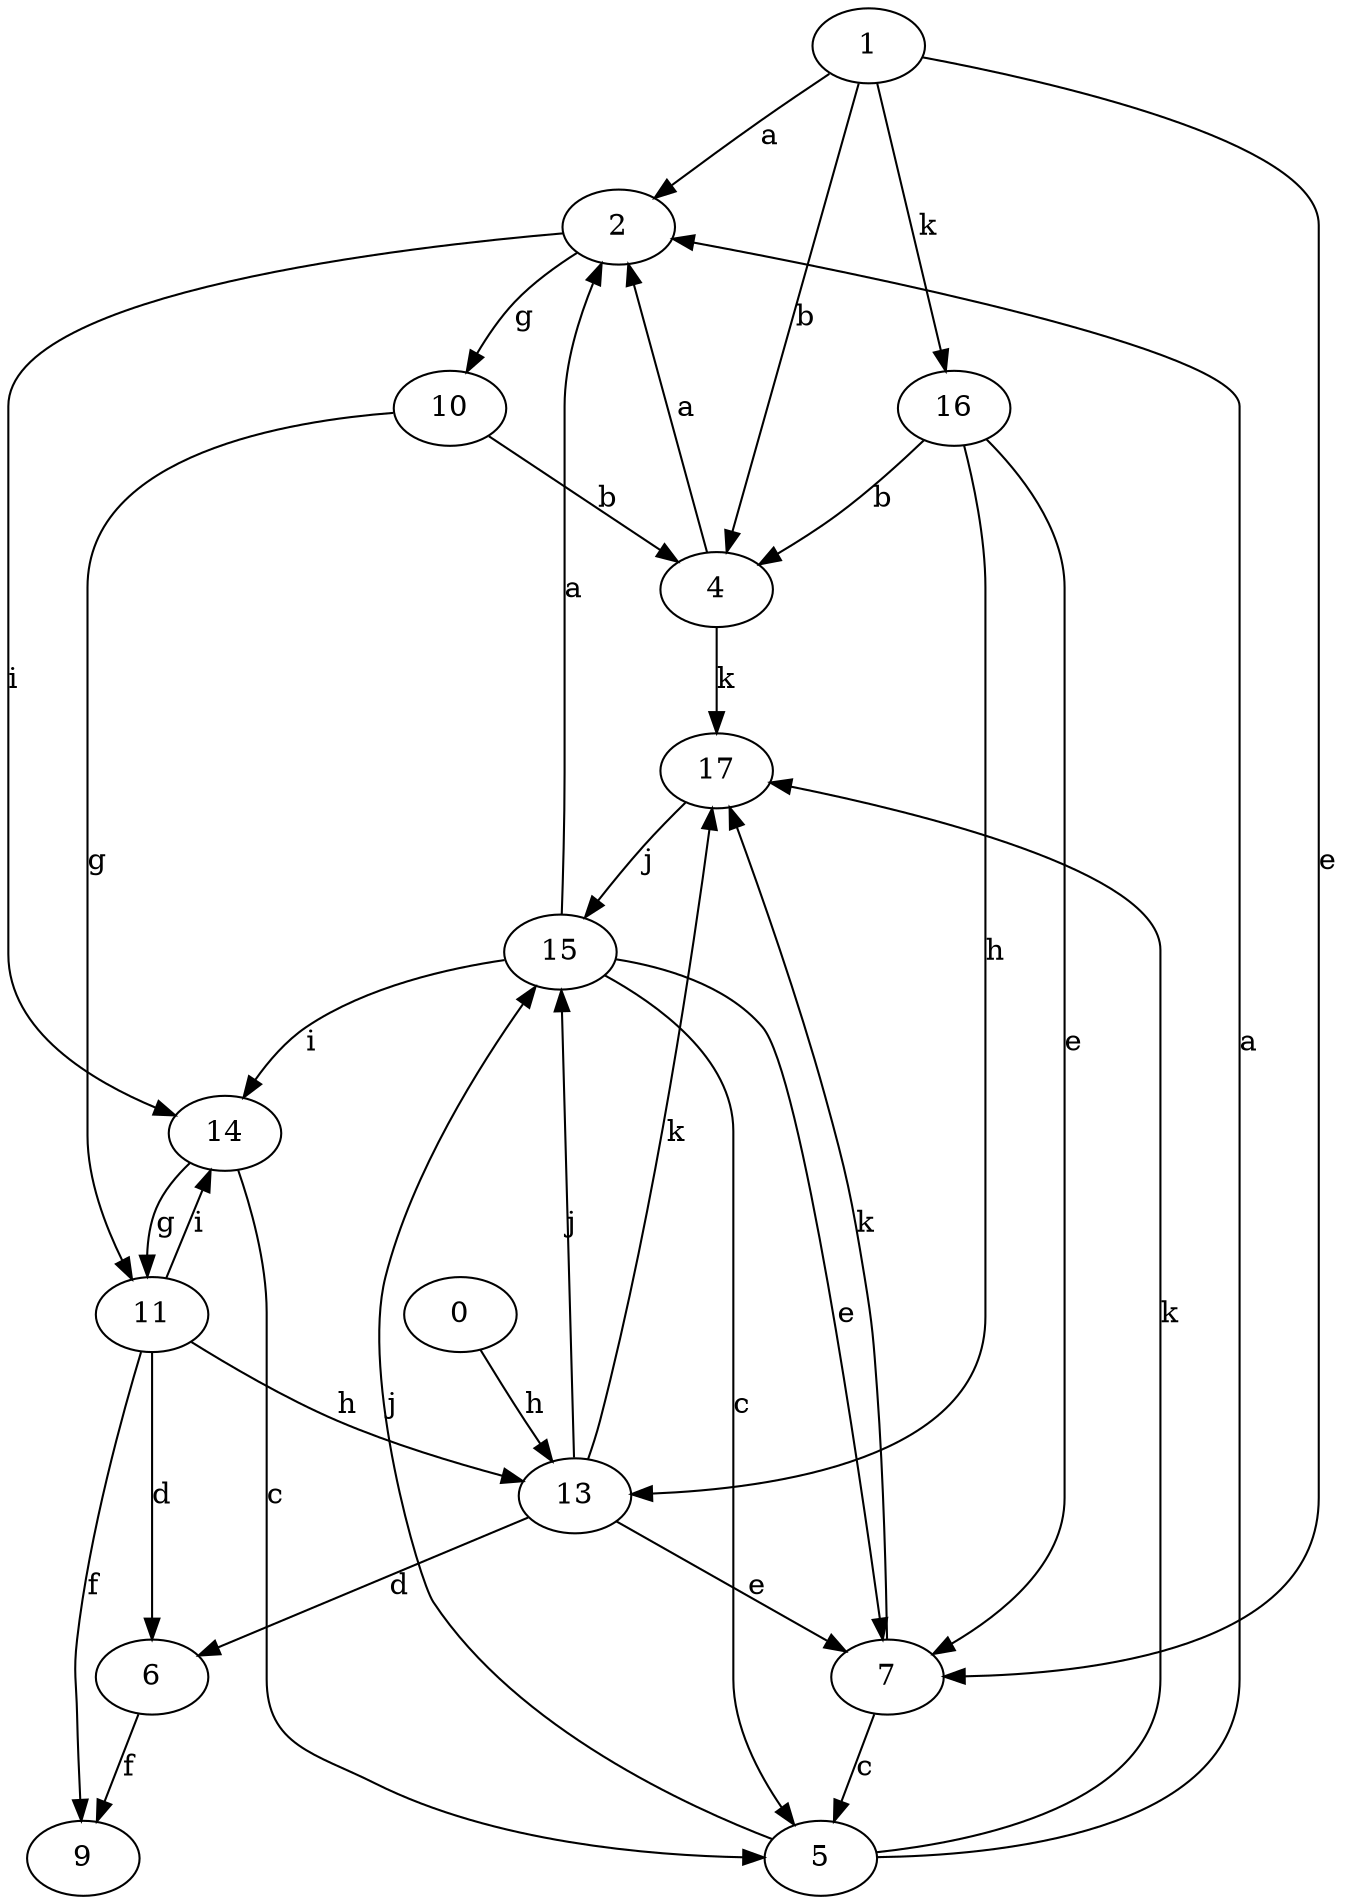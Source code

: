 strict digraph  {
2;
4;
5;
6;
7;
9;
10;
11;
13;
14;
15;
16;
17;
0;
1;
2 -> 10  [label=g];
2 -> 14  [label=i];
4 -> 2  [label=a];
4 -> 17  [label=k];
5 -> 2  [label=a];
5 -> 15  [label=j];
5 -> 17  [label=k];
6 -> 9  [label=f];
7 -> 5  [label=c];
7 -> 17  [label=k];
10 -> 4  [label=b];
10 -> 11  [label=g];
11 -> 6  [label=d];
11 -> 9  [label=f];
11 -> 13  [label=h];
11 -> 14  [label=i];
13 -> 6  [label=d];
13 -> 7  [label=e];
13 -> 15  [label=j];
13 -> 17  [label=k];
14 -> 5  [label=c];
14 -> 11  [label=g];
15 -> 2  [label=a];
15 -> 5  [label=c];
15 -> 7  [label=e];
15 -> 14  [label=i];
16 -> 4  [label=b];
16 -> 7  [label=e];
16 -> 13  [label=h];
17 -> 15  [label=j];
0 -> 13  [label=h];
1 -> 2  [label=a];
1 -> 4  [label=b];
1 -> 7  [label=e];
1 -> 16  [label=k];
}
